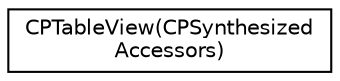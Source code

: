 digraph "Graphical Class Hierarchy"
{
  edge [fontname="Helvetica",fontsize="10",labelfontname="Helvetica",labelfontsize="10"];
  node [fontname="Helvetica",fontsize="10",shape=record];
  rankdir="LR";
  Node1 [label="CPTableView(CPSynthesized\lAccessors)",height=0.2,width=0.4,color="black", fillcolor="white", style="filled",URL="$category_c_p_table_view_07_c_p_synthesized_accessors_08.html"];
}
